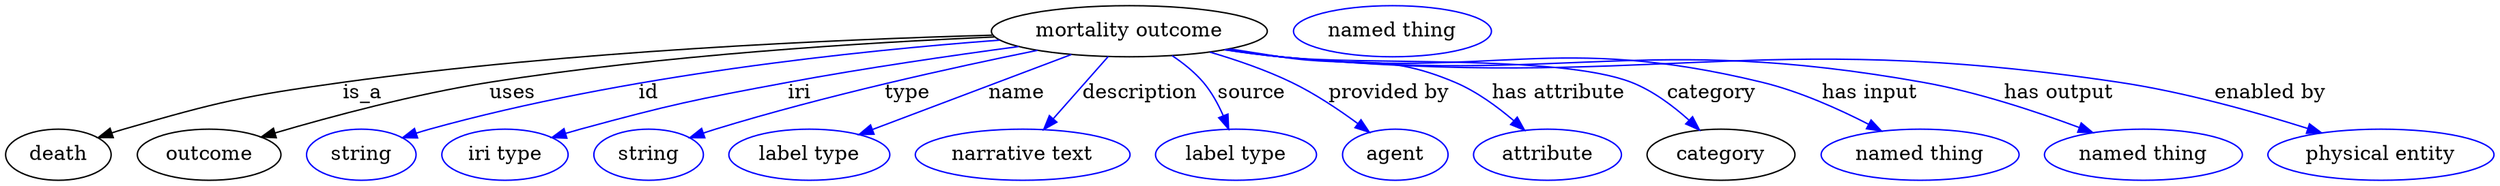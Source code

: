 digraph {
	graph [bb="0,0,1749.3,123"];
	node [label="\N"];
	"mortality outcome"	 [height=0.5,
		label="mortality outcome",
		pos="790.05,105",
		width=2.69];
	death	 [height=0.5,
		pos="37.047,18",
		width=1.0291];
	"mortality outcome" -> death	 [label=is_a,
		lp="251.05,61.5",
		pos="e,65.505,29.961 693.71,102.99 583.03,99.693 396.19,91.11 237.05,69 167.71,59.367 150.08,56.153 83.047,36 80.442,35.217 77.776,34.351 \
75.105,33.436"];
	outcome	 [height=0.5,
		pos="143.05,18",
		width=1.4082];
	"mortality outcome" -> outcome	 [label=uses,
		lp="356.55,61.5",
		pos="e,180.73,30.046 694.72,101.7 603.28,97.524 461.56,88.373 340.05,69 288.1,60.719 229.95,44.82 190.37,32.965"];
	id	 [color=blue,
		height=0.5,
		label=string,
		pos="250.05,18",
		width=1.0652];
	"mortality outcome" -> id	 [color=blue,
		label=id,
		lp="438.05,61.5",
		pos="e,279.25,29.763 696.81,99.873 596.61,92.538 433.49,75.289 298.05,36 295.07,35.135 292.01,34.172 288.94,33.153",
		style=solid];
	iri	 [color=blue,
		height=0.5,
		label="iri type",
		pos="351.05,18",
		width=1.2277];
	"mortality outcome" -> iri	 [color=blue,
		label=iri,
		lp="550.05,61.5",
		pos="e,384.9,29.775 708.75,95.122 660.18,88.742 597.37,79.655 542.05,69 480.55,57.155 465.25,53.252 405.05,36 401.67,35.032 398.18,33.985 \
394.69,32.9",
		style=solid];
	type	 [color=blue,
		height=0.5,
		label=string,
		pos="452.05,18",
		width=1.0652];
	"mortality outcome" -> type	 [color=blue,
		label=type,
		lp="634.05,61.5",
		pos="e,481.19,29.77 722.82,92.024 663.34,79.844 574.52,59.941 499.05,36 496.31,35.133 493.51,34.193 490.7,33.212",
		style=solid];
	name	 [color=blue,
		height=0.5,
		label="label type",
		pos="565.05,18",
		width=1.5707];
	"mortality outcome" -> name	 [color=blue,
		label=name,
		lp="711.05,61.5",
		pos="e,601.32,32.027 747.99,88.738 708.98,73.654 651.06,51.257 610.88,35.722",
		style=solid];
	description	 [color=blue,
		height=0.5,
		label="narrative text",
		pos="715.05,18",
		width=2.0943];
	"mortality outcome" -> description	 [color=blue,
		label=description,
		lp="798.05,61.5",
		pos="e,730.31,35.706 774.51,86.974 763.67,74.409 749.07,57.466 737.04,43.517",
		style=solid];
	source	 [color=blue,
		height=0.5,
		label="label type",
		pos="865.05,18",
		width=1.5707];
	"mortality outcome" -> source	 [color=blue,
		label=source,
		lp="877.55,61.5",
		pos="e,859.94,36.365 821.61,87.838 829.34,82.554 837.09,76.202 843.05,69 848.64,62.236 853.03,53.837 856.38,45.819",
		style=solid];
	"provided by"	 [color=blue,
		height=0.5,
		label=agent,
		pos="977.05,18",
		width=1.0291];
	"mortality outcome" -> "provided by"	 [color=blue,
		label="provided by",
		lp="973.55,61.5",
		pos="e,958.53,33.855 849,90.698 867.73,85.11 888.21,77.881 906.05,69 921.76,61.177 937.77,50.012 950.6,40.122",
		style=solid];
	"has attribute"	 [color=blue,
		height=0.5,
		label=attribute,
		pos="1084,18",
		width=1.4443];
	"mortality outcome" -> "has attribute"	 [color=blue,
		label="has attribute",
		lp="1092,61.5",
		pos="e,1067.5,35.312 860.6,92.638 872.11,90.699 883.9,88.757 895.05,87 950.49,78.257 968.52,91.267 1020,69 1034.6,62.696 1048.7,52.165 \
1059.9,42.304",
		style=solid];
	category	 [height=0.5,
		pos="1206,18",
		width=1.4443];
	"mortality outcome" -> category	 [color=blue,
		label=category,
		lp="1200,61.5",
		pos="e,1190.5,35.212 858.53,92.272 870.66,90.299 883.2,88.441 895.05,87 949.9,80.324 1091.7,89.315 1143,69 1157.9,63.13 1172,52.445 1183,\
42.366",
		style=solid];
	"has input"	 [color=blue,
		height=0.5,
		label="named thing",
		pos="1346,18",
		width=1.9318];
	"mortality outcome" -> "has input"	 [color=blue,
		label="has input",
		lp="1310.5,61.5",
		pos="e,1318.2,34.548 858.22,92.121 870.45,90.152 883.1,88.335 895.05,87 1045.9,70.15 1088.8,105.58 1236,69 1261.7,62.635 1288.6,50.263 \
1309.4,39.299",
		style=solid];
	"has output"	 [color=blue,
		height=0.5,
		label="named thing",
		pos="1503,18",
		width=1.9318];
	"mortality outcome" -> "has output"	 [color=blue,
		label="has output",
		lp="1443.5,61.5",
		pos="e,1466.2,33.347 857.65,92.081 870.05,90.091 882.91,88.276 895.05,87 1095.4,65.933 1149.8,104.83 1348,69 1385.5,62.226 1426.4,48.5 \
1456.7,36.993",
		style=solid];
	"enabled by"	 [color=blue,
		height=0.5,
		label="physical entity",
		pos="1670,18",
		width=2.2026];
	"mortality outcome" -> "enabled by"	 [color=blue,
		label="enabled by",
		lp="1592.5,61.5",
		pos="e,1626.8,33.158 857.36,92.033 869.84,90.034 882.81,88.229 895.05,87 1156.5,60.735 1226.2,108.38 1486,69 1531,62.189 1580.6,48.045 \
1616.9,36.376",
		style=solid];
	"named thing_category"	 [color=blue,
		height=0.5,
		label="named thing",
		pos="974.05,105",
		width=1.9318];
}
